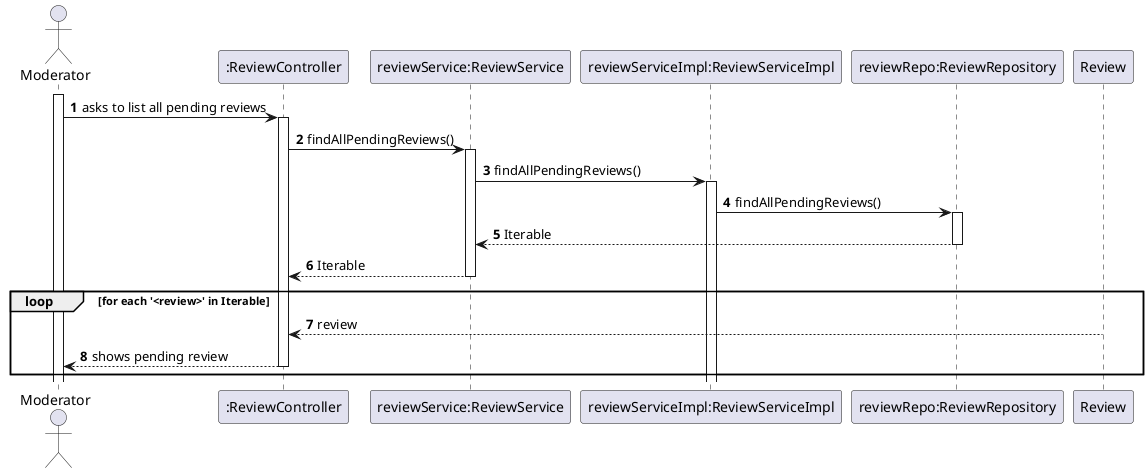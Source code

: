  @startuml
'https://plantuml.com/sequence-diagram

autoactivate on
autonumber

actor "Moderator" as Mod
participant ":ReviewController" as Ctrl
participant "reviewService:ReviewService" as Service
participant "reviewServiceImpl:ReviewServiceImpl" as Impl
participant "reviewRepo:ReviewRepository" as Repo

activate Mod

Mod -> Ctrl: asks to list all pending reviews
Ctrl -> Service: findAllPendingReviews()
Service -> Impl : findAllPendingReviews()
Impl -> Repo : findAllPendingReviews()
Repo --> Service: Iterable
Service --> Ctrl: Iterable

loop for each '<review>' in Iterable
    Review --> Ctrl: review
    Ctrl --> Mod: shows pending review
end loop

@enduml